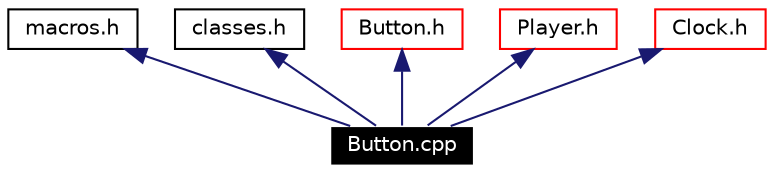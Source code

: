 digraph G
{
  edge [fontname="Helvetica",fontsize=10,labelfontname="Helvetica",labelfontsize=10];
  node [fontname="Helvetica",fontsize=10,shape=record];
  Node1 [label="Button.cpp",height=0.2,width=0.4,color="white", fillcolor="black", style="filled" fontcolor="white"];
  Node2 -> Node1 [dir=back,color="midnightblue",fontsize=10,style="solid",fontname="Helvetica"];
  Node2 [label="macros.h",height=0.2,width=0.4,color="black",URL="$_macros_8h.html"];
  Node3 -> Node1 [dir=back,color="midnightblue",fontsize=10,style="solid",fontname="Helvetica"];
  Node3 [label="classes.h",height=0.2,width=0.4,color="black",URL="$_classes_8h.html"];
  Node4 -> Node1 [dir=back,color="midnightblue",fontsize=10,style="solid",fontname="Helvetica"];
  Node4 [label="Button.h",height=0.2,width=0.4,color="red",URL="$_button_8h.html"];
  Node5 -> Node1 [dir=back,color="midnightblue",fontsize=10,style="solid",fontname="Helvetica"];
  Node5 [label="Player.h",height=0.2,width=0.4,color="red",URL="$_player_8h.html"];
  Node6 -> Node1 [dir=back,color="midnightblue",fontsize=10,style="solid",fontname="Helvetica"];
  Node6 [label="Clock.h",height=0.2,width=0.4,color="red",URL="$_clock_8h.html"];
}

